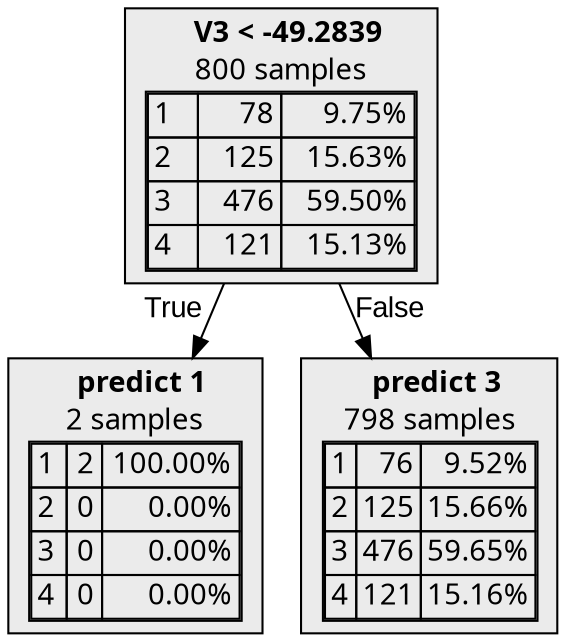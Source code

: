 digraph {
    1 [label=<  <TABLE BORDER="0" CELLPADDING="0">
      <TR>
    <TD>
      <B>V3 &lt; -49.2839</B>
    </TD>
  </TR>

    <TR>
      <TD>800 samples</TD>
    </TR>
    <TR>
  <TD>
    <TABLE CELLSPACING="0">
      
        <TR >
    <TD ALIGN="LEFT">1</TD>
    <TD ALIGN="RIGHT">78</TD>
    <TD ALIGN="RIGHT">9.75%</TD>
  </TR>
  <TR >
    <TD ALIGN="LEFT">2</TD>
    <TD ALIGN="RIGHT">125</TD>
    <TD ALIGN="RIGHT">15.63%</TD>
  </TR>
  <TR class="highlighted">
    <TD ALIGN="LEFT">3</TD>
    <TD ALIGN="RIGHT">476</TD>
    <TD ALIGN="RIGHT">59.50%</TD>
  </TR>
  <TR >
    <TD ALIGN="LEFT">4</TD>
    <TD ALIGN="RIGHT">121</TD>
    <TD ALIGN="RIGHT">15.13%</TD>
  </TR>

    </TABLE>
  </TD>
</TR>

  </TABLE>
>,fillcolor="#EBEBEB",shape=box,fontname="bold arial",style="filled"];
    1 -> 2 [labeldistance=2.5, labelangle=45, headlabel="True",fontname="arial"];
    1 -> 3 [labeldistance=2.5, labelangle=-45, headlabel="False",fontname="arial"];
    2 [label=<  <TABLE BORDER="0" CELLPADDING="0">
      <TR>
    <TD>
      <B>predict 1</B>
    </TD>
  </TR>

    <TR>
      <TD>2 samples</TD>
    </TR>
    <TR>
  <TD>
    <TABLE CELLSPACING="0">
      
        <TR class="highlighted">
    <TD ALIGN="LEFT">1</TD>
    <TD ALIGN="RIGHT">2</TD>
    <TD ALIGN="RIGHT">100.00%</TD>
  </TR>
  <TR >
    <TD ALIGN="LEFT">2</TD>
    <TD ALIGN="RIGHT">0</TD>
    <TD ALIGN="RIGHT">0.00%</TD>
  </TR>
  <TR >
    <TD ALIGN="LEFT">3</TD>
    <TD ALIGN="RIGHT">0</TD>
    <TD ALIGN="RIGHT">0.00%</TD>
  </TR>
  <TR >
    <TD ALIGN="LEFT">4</TD>
    <TD ALIGN="RIGHT">0</TD>
    <TD ALIGN="RIGHT">0.00%</TD>
  </TR>

    </TABLE>
  </TD>
</TR>

  </TABLE>
>,fillcolor="#EBEBEB",shape=box,fontname="bold arial",style="filled",color=black];
    3 [label=<  <TABLE BORDER="0" CELLPADDING="0">
      <TR>
    <TD>
      <B>predict 3</B>
    </TD>
  </TR>

    <TR>
      <TD>798 samples</TD>
    </TR>
    <TR>
  <TD>
    <TABLE CELLSPACING="0">
      
        <TR >
    <TD ALIGN="LEFT">1</TD>
    <TD ALIGN="RIGHT">76</TD>
    <TD ALIGN="RIGHT">9.52%</TD>
  </TR>
  <TR >
    <TD ALIGN="LEFT">2</TD>
    <TD ALIGN="RIGHT">125</TD>
    <TD ALIGN="RIGHT">15.66%</TD>
  </TR>
  <TR class="highlighted">
    <TD ALIGN="LEFT">3</TD>
    <TD ALIGN="RIGHT">476</TD>
    <TD ALIGN="RIGHT">59.65%</TD>
  </TR>
  <TR >
    <TD ALIGN="LEFT">4</TD>
    <TD ALIGN="RIGHT">121</TD>
    <TD ALIGN="RIGHT">15.16%</TD>
  </TR>

    </TABLE>
  </TD>
</TR>

  </TABLE>
>,fillcolor="#EBEBEB",shape=box,fontname="bold arial",style="filled",color=black];
}
